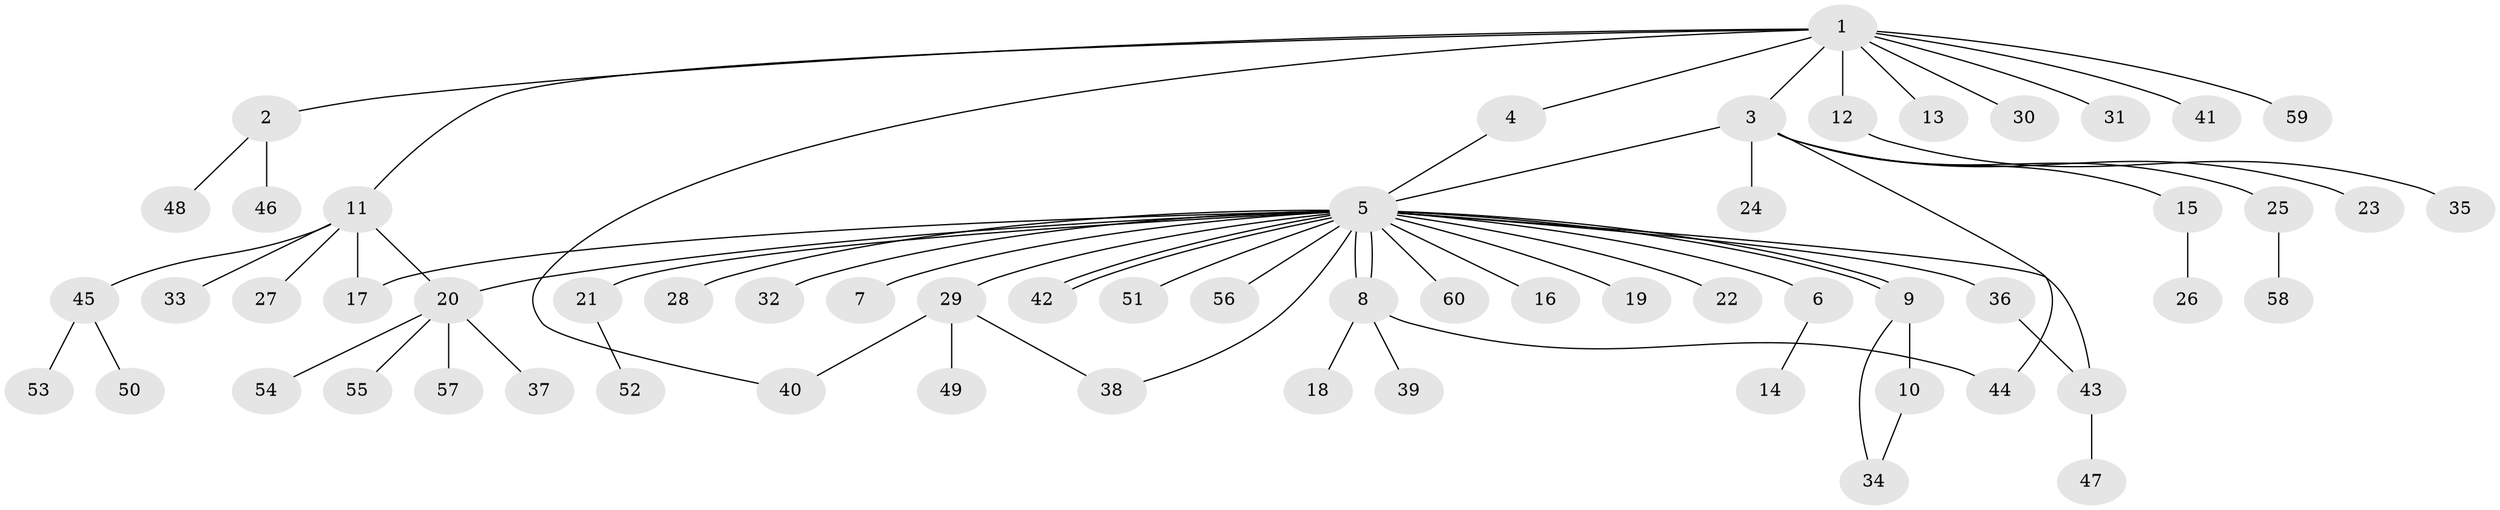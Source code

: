 // Generated by graph-tools (version 1.1) at 2025/25/03/09/25 03:25:54]
// undirected, 60 vertices, 70 edges
graph export_dot {
graph [start="1"]
  node [color=gray90,style=filled];
  1;
  2;
  3;
  4;
  5;
  6;
  7;
  8;
  9;
  10;
  11;
  12;
  13;
  14;
  15;
  16;
  17;
  18;
  19;
  20;
  21;
  22;
  23;
  24;
  25;
  26;
  27;
  28;
  29;
  30;
  31;
  32;
  33;
  34;
  35;
  36;
  37;
  38;
  39;
  40;
  41;
  42;
  43;
  44;
  45;
  46;
  47;
  48;
  49;
  50;
  51;
  52;
  53;
  54;
  55;
  56;
  57;
  58;
  59;
  60;
  1 -- 2;
  1 -- 3;
  1 -- 4;
  1 -- 11;
  1 -- 12;
  1 -- 13;
  1 -- 30;
  1 -- 31;
  1 -- 40;
  1 -- 41;
  1 -- 59;
  2 -- 46;
  2 -- 48;
  3 -- 5;
  3 -- 15;
  3 -- 23;
  3 -- 24;
  3 -- 25;
  3 -- 44;
  4 -- 5;
  5 -- 6;
  5 -- 7;
  5 -- 8;
  5 -- 8;
  5 -- 9;
  5 -- 9;
  5 -- 16;
  5 -- 17;
  5 -- 19;
  5 -- 20;
  5 -- 21;
  5 -- 22;
  5 -- 28;
  5 -- 29;
  5 -- 32;
  5 -- 36;
  5 -- 38;
  5 -- 42;
  5 -- 42;
  5 -- 43;
  5 -- 51;
  5 -- 56;
  5 -- 60;
  6 -- 14;
  8 -- 18;
  8 -- 39;
  8 -- 44;
  9 -- 10;
  9 -- 34;
  10 -- 34;
  11 -- 17;
  11 -- 20;
  11 -- 27;
  11 -- 33;
  11 -- 45;
  12 -- 35;
  15 -- 26;
  20 -- 37;
  20 -- 54;
  20 -- 55;
  20 -- 57;
  21 -- 52;
  25 -- 58;
  29 -- 38;
  29 -- 40;
  29 -- 49;
  36 -- 43;
  43 -- 47;
  45 -- 50;
  45 -- 53;
}
